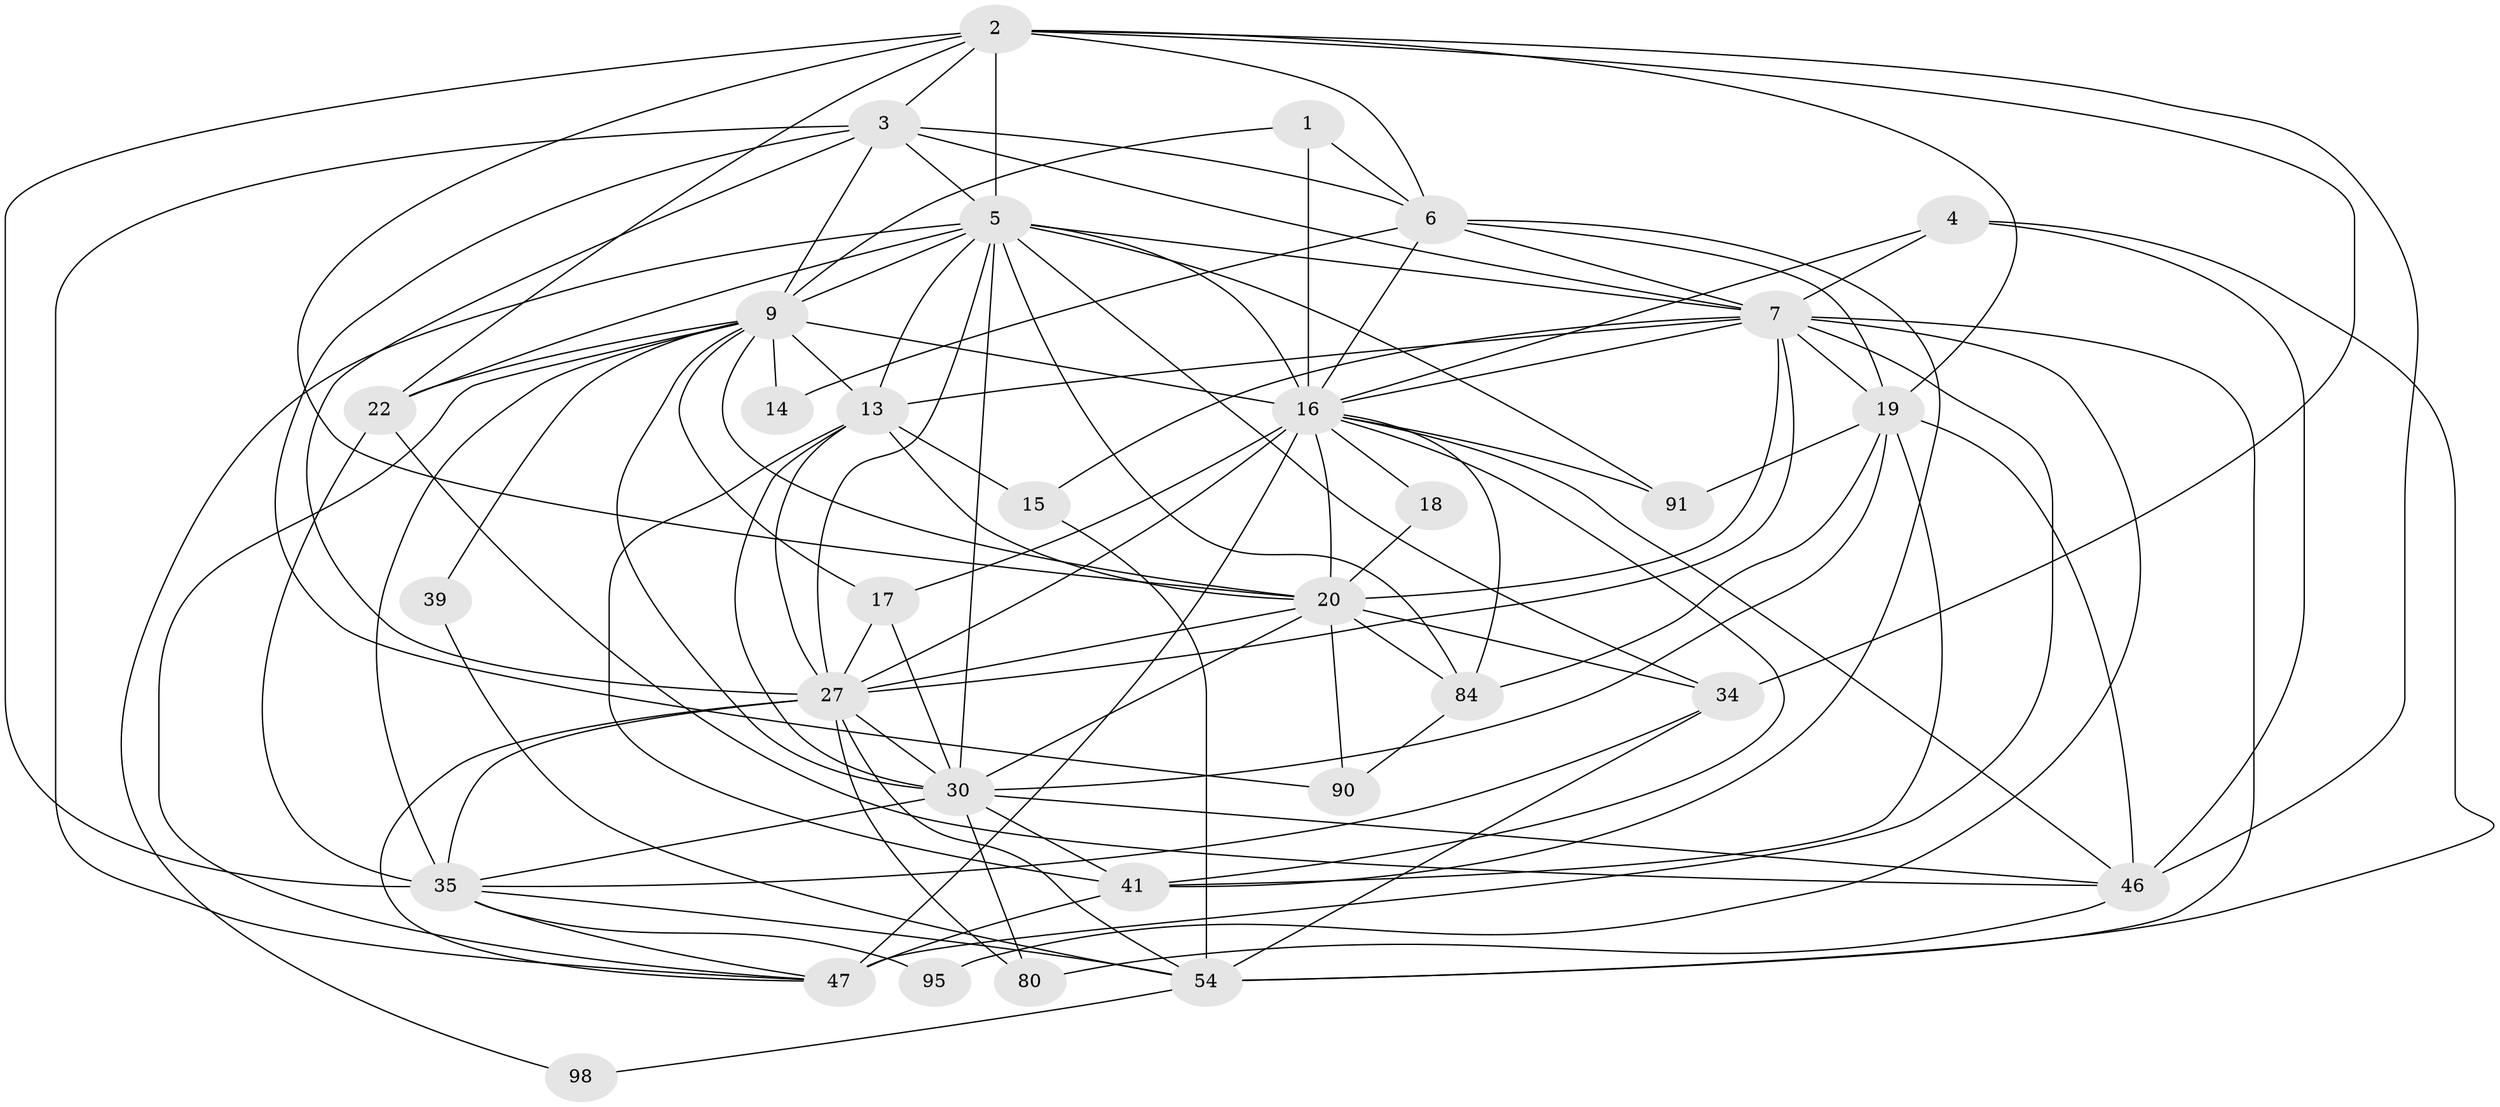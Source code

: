 // original degree distribution, {3: 0.2, 4: 0.34285714285714286, 5: 0.20952380952380953, 2: 0.14285714285714285, 6: 0.05714285714285714, 7: 0.0380952380952381, 9: 0.009523809523809525}
// Generated by graph-tools (version 1.1) at 2025/18/03/04/25 18:18:54]
// undirected, 32 vertices, 107 edges
graph export_dot {
graph [start="1"]
  node [color=gray90,style=filled];
  1;
  2 [super="+52+56"];
  3 [super="+8+53+45"];
  4;
  5 [super="+44+93+100"];
  6 [super="+102+48"];
  7 [super="+12+28+87"];
  9 [super="+11+63+10"];
  13 [super="+101+67"];
  14;
  15 [super="+68"];
  16 [super="+33+25+51+23"];
  17 [super="+43"];
  18;
  19 [super="+32+42"];
  20 [super="+71+21+92+38"];
  22 [super="+77"];
  27 [super="+61+103+31"];
  30 [super="+36+70"];
  34 [super="+62"];
  35 [super="+65"];
  39;
  41 [super="+49"];
  46 [super="+72+83"];
  47 [super="+74+73"];
  54 [super="+86"];
  80;
  84 [super="+94"];
  90;
  91;
  95;
  98;
  1 -- 6;
  1 -- 16;
  1 -- 9;
  2 -- 20;
  2 -- 3;
  2 -- 22;
  2 -- 5;
  2 -- 46;
  2 -- 35;
  2 -- 34;
  2 -- 19;
  2 -- 6;
  3 -- 6 [weight=2];
  3 -- 7;
  3 -- 47;
  3 -- 90 [weight=2];
  3 -- 9;
  3 -- 5;
  3 -- 27;
  4 -- 7;
  4 -- 16;
  4 -- 54;
  4 -- 46;
  5 -- 13 [weight=2];
  5 -- 34 [weight=2];
  5 -- 7;
  5 -- 91;
  5 -- 22;
  5 -- 27 [weight=2];
  5 -- 30 [weight=2];
  5 -- 16 [weight=2];
  5 -- 9;
  5 -- 98;
  5 -- 84;
  6 -- 41;
  6 -- 19;
  6 -- 7;
  6 -- 14;
  6 -- 16;
  7 -- 13;
  7 -- 15;
  7 -- 20;
  7 -- 95;
  7 -- 16;
  7 -- 54 [weight=2];
  7 -- 19;
  7 -- 47;
  7 -- 27;
  9 -- 16 [weight=3];
  9 -- 35;
  9 -- 39;
  9 -- 17;
  9 -- 22;
  9 -- 20;
  9 -- 30;
  9 -- 13;
  9 -- 14;
  9 -- 47;
  13 -- 15;
  13 -- 41;
  13 -- 30;
  13 -- 20;
  13 -- 27;
  15 -- 54;
  16 -- 91;
  16 -- 20 [weight=2];
  16 -- 84 [weight=2];
  16 -- 27 [weight=2];
  16 -- 41;
  16 -- 47 [weight=3];
  16 -- 17;
  16 -- 46;
  16 -- 18;
  17 -- 30;
  17 -- 27;
  18 -- 20 [weight=2];
  19 -- 91;
  19 -- 41;
  19 -- 84;
  19 -- 46;
  19 -- 30;
  20 -- 30;
  20 -- 84;
  20 -- 90;
  20 -- 34;
  20 -- 27;
  22 -- 35;
  22 -- 46;
  27 -- 30 [weight=2];
  27 -- 35;
  27 -- 47;
  27 -- 80;
  27 -- 54;
  30 -- 35;
  30 -- 41;
  30 -- 46;
  30 -- 80;
  34 -- 54;
  34 -- 35;
  35 -- 54;
  35 -- 95;
  35 -- 47;
  39 -- 54;
  41 -- 47;
  46 -- 80;
  54 -- 98;
  84 -- 90;
}
